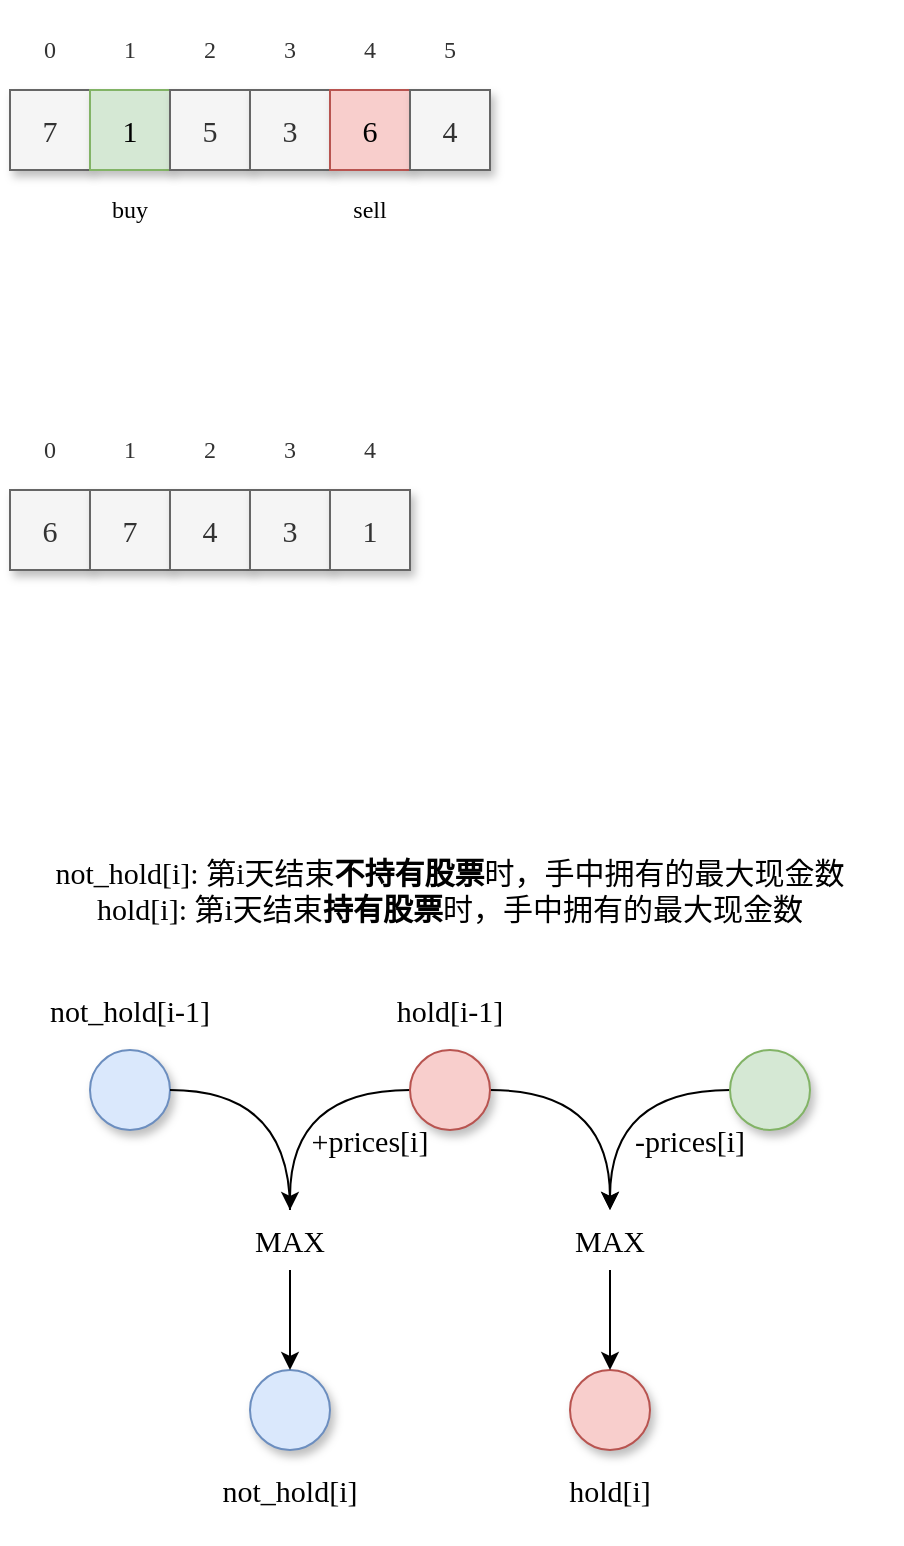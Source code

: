 <mxfile version="16.1.2" type="github">
  <diagram id="b2AI2AnEoEXAJLPSdRdL" name="第 1 页">
    <mxGraphModel dx="1422" dy="794" grid="1" gridSize="10" guides="1" tooltips="1" connect="1" arrows="1" fold="1" page="1" pageScale="1" pageWidth="827" pageHeight="1169" background="#ffffff" math="0" shadow="0">
      <root>
        <mxCell id="0" />
        <mxCell id="1" parent="0" />
        <mxCell id="iuHEyItq7KcDBc3BbFP_-7" value="&lt;font style=&quot;font-size: 12px&quot; face=&quot;Comic Sans MS&quot;&gt;0&lt;/font&gt;" style="rounded=0;whiteSpace=wrap;html=1;fillColor=#f5f5f5;fontColor=#333333;strokeColor=#666666;shadow=1;opacity=0;" parent="1" vertex="1">
          <mxGeometry x="240" y="120" width="40" height="40" as="geometry" />
        </mxCell>
        <mxCell id="iuHEyItq7KcDBc3BbFP_-1" value="&lt;font style=&quot;font-size: 15px&quot; face=&quot;Comic Sans MS&quot;&gt;7&lt;/font&gt;" style="rounded=0;whiteSpace=wrap;html=1;fillColor=#f5f5f5;fontColor=#333333;strokeColor=#666666;shadow=1;" parent="1" vertex="1">
          <mxGeometry x="240" y="160" width="40" height="40" as="geometry" />
        </mxCell>
        <mxCell id="iuHEyItq7KcDBc3BbFP_-2" value="&lt;font style=&quot;font-size: 15px&quot; face=&quot;Comic Sans MS&quot;&gt;1&lt;/font&gt;" style="rounded=0;whiteSpace=wrap;html=1;fillColor=#d5e8d4;strokeColor=#82b366;shadow=1;" parent="1" vertex="1">
          <mxGeometry x="280" y="160" width="40" height="40" as="geometry" />
        </mxCell>
        <mxCell id="iuHEyItq7KcDBc3BbFP_-3" value="&lt;font style=&quot;font-size: 15px&quot; face=&quot;Comic Sans MS&quot;&gt;5&lt;/font&gt;" style="rounded=0;whiteSpace=wrap;html=1;fillColor=#f5f5f5;fontColor=#333333;strokeColor=#666666;shadow=1;" parent="1" vertex="1">
          <mxGeometry x="320" y="160" width="40" height="40" as="geometry" />
        </mxCell>
        <mxCell id="iuHEyItq7KcDBc3BbFP_-4" value="&lt;font style=&quot;font-size: 15px&quot; face=&quot;Comic Sans MS&quot;&gt;3&lt;/font&gt;" style="rounded=0;whiteSpace=wrap;html=1;fillColor=#f5f5f5;fontColor=#333333;strokeColor=#666666;shadow=1;" parent="1" vertex="1">
          <mxGeometry x="360" y="160" width="40" height="40" as="geometry" />
        </mxCell>
        <mxCell id="iuHEyItq7KcDBc3BbFP_-5" value="&lt;font style=&quot;font-size: 15px&quot; face=&quot;Comic Sans MS&quot;&gt;6&lt;/font&gt;" style="rounded=0;whiteSpace=wrap;html=1;fillColor=#f8cecc;strokeColor=#b85450;shadow=1;" parent="1" vertex="1">
          <mxGeometry x="400" y="160" width="40" height="40" as="geometry" />
        </mxCell>
        <mxCell id="iuHEyItq7KcDBc3BbFP_-6" value="&lt;font style=&quot;font-size: 15px&quot; face=&quot;Comic Sans MS&quot;&gt;4&lt;/font&gt;" style="rounded=0;whiteSpace=wrap;html=1;fillColor=#f5f5f5;fontColor=#333333;strokeColor=#666666;shadow=1;" parent="1" vertex="1">
          <mxGeometry x="440" y="160" width="40" height="40" as="geometry" />
        </mxCell>
        <mxCell id="iuHEyItq7KcDBc3BbFP_-13" value="&lt;font style=&quot;font-size: 12px&quot; face=&quot;Comic Sans MS&quot;&gt;1&lt;/font&gt;" style="rounded=0;whiteSpace=wrap;html=1;fillColor=#f5f5f5;fontColor=#333333;strokeColor=#666666;shadow=1;opacity=0;" parent="1" vertex="1">
          <mxGeometry x="280" y="120" width="40" height="40" as="geometry" />
        </mxCell>
        <mxCell id="iuHEyItq7KcDBc3BbFP_-14" value="&lt;font style=&quot;font-size: 12px&quot; face=&quot;Comic Sans MS&quot;&gt;2&lt;/font&gt;" style="rounded=0;whiteSpace=wrap;html=1;fillColor=#f5f5f5;fontColor=#333333;strokeColor=#666666;shadow=1;opacity=0;" parent="1" vertex="1">
          <mxGeometry x="320" y="120" width="40" height="40" as="geometry" />
        </mxCell>
        <mxCell id="iuHEyItq7KcDBc3BbFP_-15" value="&lt;font style=&quot;font-size: 12px&quot; face=&quot;Comic Sans MS&quot;&gt;3&lt;/font&gt;" style="rounded=0;whiteSpace=wrap;html=1;fillColor=#f5f5f5;fontColor=#333333;strokeColor=#666666;shadow=1;opacity=0;" parent="1" vertex="1">
          <mxGeometry x="360" y="120" width="40" height="40" as="geometry" />
        </mxCell>
        <mxCell id="iuHEyItq7KcDBc3BbFP_-16" value="&lt;font style=&quot;font-size: 12px&quot; face=&quot;Comic Sans MS&quot;&gt;4&lt;/font&gt;" style="rounded=0;whiteSpace=wrap;html=1;fillColor=#f5f5f5;fontColor=#333333;strokeColor=#666666;shadow=1;opacity=0;" parent="1" vertex="1">
          <mxGeometry x="400" y="120" width="40" height="40" as="geometry" />
        </mxCell>
        <mxCell id="iuHEyItq7KcDBc3BbFP_-17" value="&lt;font style=&quot;font-size: 12px&quot; face=&quot;Comic Sans MS&quot;&gt;5&lt;/font&gt;" style="rounded=0;whiteSpace=wrap;html=1;fillColor=#f5f5f5;fontColor=#333333;strokeColor=#666666;shadow=1;opacity=0;" parent="1" vertex="1">
          <mxGeometry x="440" y="120" width="40" height="40" as="geometry" />
        </mxCell>
        <mxCell id="iuHEyItq7KcDBc3BbFP_-18" value="buy" style="text;html=1;strokeColor=none;fillColor=none;align=center;verticalAlign=middle;whiteSpace=wrap;rounded=0;shadow=1;fontFamily=Comic Sans MS;fontSize=12;opacity=0;" parent="1" vertex="1">
          <mxGeometry x="280" y="200" width="40" height="40" as="geometry" />
        </mxCell>
        <mxCell id="iuHEyItq7KcDBc3BbFP_-19" value="sell" style="text;html=1;strokeColor=none;fillColor=none;align=center;verticalAlign=middle;whiteSpace=wrap;rounded=0;shadow=1;fontFamily=Comic Sans MS;fontSize=12;opacity=0;" parent="1" vertex="1">
          <mxGeometry x="400" y="200" width="40" height="40" as="geometry" />
        </mxCell>
        <mxCell id="iuHEyItq7KcDBc3BbFP_-20" value="&lt;font style=&quot;font-size: 12px&quot; face=&quot;Comic Sans MS&quot;&gt;0&lt;/font&gt;" style="rounded=0;whiteSpace=wrap;html=1;fillColor=#f5f5f5;fontColor=#333333;strokeColor=#666666;shadow=1;opacity=0;" parent="1" vertex="1">
          <mxGeometry x="240" y="320" width="40" height="40" as="geometry" />
        </mxCell>
        <mxCell id="iuHEyItq7KcDBc3BbFP_-21" value="&lt;font style=&quot;font-size: 15px&quot; face=&quot;Comic Sans MS&quot;&gt;6&lt;/font&gt;" style="rounded=0;whiteSpace=wrap;html=1;fillColor=#f5f5f5;fontColor=#333333;strokeColor=#666666;shadow=1;" parent="1" vertex="1">
          <mxGeometry x="240" y="360" width="40" height="40" as="geometry" />
        </mxCell>
        <mxCell id="iuHEyItq7KcDBc3BbFP_-22" value="&lt;font style=&quot;font-size: 15px&quot; face=&quot;Comic Sans MS&quot;&gt;7&lt;/font&gt;" style="rounded=0;whiteSpace=wrap;html=1;fillColor=#f5f5f5;strokeColor=#666666;shadow=1;fontColor=#333333;" parent="1" vertex="1">
          <mxGeometry x="280" y="360" width="40" height="40" as="geometry" />
        </mxCell>
        <mxCell id="iuHEyItq7KcDBc3BbFP_-23" value="&lt;font style=&quot;font-size: 15px&quot; face=&quot;Comic Sans MS&quot;&gt;4&lt;/font&gt;" style="rounded=0;whiteSpace=wrap;html=1;fillColor=#f5f5f5;fontColor=#333333;strokeColor=#666666;shadow=1;" parent="1" vertex="1">
          <mxGeometry x="320" y="360" width="40" height="40" as="geometry" />
        </mxCell>
        <mxCell id="iuHEyItq7KcDBc3BbFP_-24" value="&lt;font style=&quot;font-size: 15px&quot; face=&quot;Comic Sans MS&quot;&gt;3&lt;/font&gt;" style="rounded=0;whiteSpace=wrap;html=1;fillColor=#f5f5f5;fontColor=#333333;strokeColor=#666666;shadow=1;" parent="1" vertex="1">
          <mxGeometry x="360" y="360" width="40" height="40" as="geometry" />
        </mxCell>
        <mxCell id="iuHEyItq7KcDBc3BbFP_-25" value="&lt;font style=&quot;font-size: 15px&quot; face=&quot;Comic Sans MS&quot;&gt;1&lt;/font&gt;" style="rounded=0;whiteSpace=wrap;html=1;fillColor=#f5f5f5;strokeColor=#666666;shadow=1;fontColor=#333333;" parent="1" vertex="1">
          <mxGeometry x="400" y="360" width="40" height="40" as="geometry" />
        </mxCell>
        <mxCell id="iuHEyItq7KcDBc3BbFP_-27" value="&lt;font style=&quot;font-size: 12px&quot; face=&quot;Comic Sans MS&quot;&gt;1&lt;/font&gt;" style="rounded=0;whiteSpace=wrap;html=1;fillColor=#f5f5f5;fontColor=#333333;strokeColor=#666666;shadow=1;opacity=0;" parent="1" vertex="1">
          <mxGeometry x="280" y="320" width="40" height="40" as="geometry" />
        </mxCell>
        <mxCell id="iuHEyItq7KcDBc3BbFP_-28" value="&lt;font style=&quot;font-size: 12px&quot; face=&quot;Comic Sans MS&quot;&gt;2&lt;/font&gt;" style="rounded=0;whiteSpace=wrap;html=1;fillColor=#f5f5f5;fontColor=#333333;strokeColor=#666666;shadow=1;opacity=0;" parent="1" vertex="1">
          <mxGeometry x="320" y="320" width="40" height="40" as="geometry" />
        </mxCell>
        <mxCell id="iuHEyItq7KcDBc3BbFP_-29" value="&lt;font style=&quot;font-size: 12px&quot; face=&quot;Comic Sans MS&quot;&gt;3&lt;/font&gt;" style="rounded=0;whiteSpace=wrap;html=1;fillColor=#f5f5f5;fontColor=#333333;strokeColor=#666666;shadow=1;opacity=0;" parent="1" vertex="1">
          <mxGeometry x="360" y="320" width="40" height="40" as="geometry" />
        </mxCell>
        <mxCell id="iuHEyItq7KcDBc3BbFP_-30" value="&lt;font style=&quot;font-size: 12px&quot; face=&quot;Comic Sans MS&quot;&gt;4&lt;/font&gt;" style="rounded=0;whiteSpace=wrap;html=1;fillColor=#f5f5f5;fontColor=#333333;strokeColor=#666666;shadow=1;opacity=0;" parent="1" vertex="1">
          <mxGeometry x="400" y="320" width="40" height="40" as="geometry" />
        </mxCell>
        <mxCell id="aEXjrjwA9w9-HmDL8SVT-1" value="" style="ellipse;whiteSpace=wrap;html=1;aspect=fixed;shadow=1;fillColor=#dae8fc;strokeColor=#6c8ebf;" vertex="1" parent="1">
          <mxGeometry x="280" y="640" width="40" height="40" as="geometry" />
        </mxCell>
        <mxCell id="aEXjrjwA9w9-HmDL8SVT-2" value="" style="ellipse;whiteSpace=wrap;html=1;aspect=fixed;shadow=1;fillColor=#dae8fc;strokeColor=#6c8ebf;" vertex="1" parent="1">
          <mxGeometry x="360" y="800" width="40" height="40" as="geometry" />
        </mxCell>
        <mxCell id="aEXjrjwA9w9-HmDL8SVT-5" value="&lt;font style=&quot;font-size: 15px&quot;&gt;not_hold[i-1]&lt;/font&gt;" style="text;html=1;strokeColor=none;fillColor=none;align=center;verticalAlign=middle;whiteSpace=wrap;rounded=0;shadow=1;fontFamily=Comic Sans MS;" vertex="1" parent="1">
          <mxGeometry x="240" y="600" width="120" height="40" as="geometry" />
        </mxCell>
        <mxCell id="aEXjrjwA9w9-HmDL8SVT-6" value="&lt;font style=&quot;font-size: 15px&quot;&gt;not_hold[i]: 第i天结束&lt;b&gt;不持有股票&lt;/b&gt;时，&lt;span&gt;手中拥有的最大现金数&lt;br&gt;&lt;/span&gt;hold[i]: 第i天结束&lt;b&gt;持有股票&lt;/b&gt;时，手中拥有的最大现金数&lt;/font&gt;&lt;span&gt;&lt;br&gt;&lt;/span&gt;&lt;div class=&quot;okr-block-clipboard&quot;&gt;&lt;/div&gt;" style="text;html=1;strokeColor=none;fillColor=none;align=center;verticalAlign=middle;whiteSpace=wrap;rounded=0;shadow=1;fontFamily=Comic Sans MS;" vertex="1" parent="1">
          <mxGeometry x="240" y="520" width="440" height="80" as="geometry" />
        </mxCell>
        <mxCell id="aEXjrjwA9w9-HmDL8SVT-8" style="edgeStyle=orthogonalEdgeStyle;curved=1;rounded=0;orthogonalLoop=1;jettySize=auto;html=1;exitX=0;exitY=0.5;exitDx=0;exitDy=0;fontFamily=Comic Sans MS;" edge="1" parent="1" source="aEXjrjwA9w9-HmDL8SVT-7" target="aEXjrjwA9w9-HmDL8SVT-11">
          <mxGeometry relative="1" as="geometry" />
        </mxCell>
        <mxCell id="aEXjrjwA9w9-HmDL8SVT-25" style="edgeStyle=orthogonalEdgeStyle;curved=1;rounded=0;orthogonalLoop=1;jettySize=auto;html=1;exitX=1;exitY=0.5;exitDx=0;exitDy=0;fontFamily=Comic Sans MS;fontSize=15;" edge="1" parent="1" source="aEXjrjwA9w9-HmDL8SVT-7" target="aEXjrjwA9w9-HmDL8SVT-23">
          <mxGeometry relative="1" as="geometry" />
        </mxCell>
        <mxCell id="aEXjrjwA9w9-HmDL8SVT-7" value="" style="ellipse;whiteSpace=wrap;html=1;aspect=fixed;shadow=1;fillColor=#f8cecc;strokeColor=#b85450;" vertex="1" parent="1">
          <mxGeometry x="440" y="640" width="40" height="40" as="geometry" />
        </mxCell>
        <mxCell id="aEXjrjwA9w9-HmDL8SVT-9" value="&lt;font style=&quot;font-size: 15px&quot;&gt;&lt;span&gt;+prices[i]&lt;/span&gt;&lt;/font&gt;&lt;div class=&quot;okr-block-clipboard&quot;&gt;&lt;/div&gt;" style="text;html=1;strokeColor=none;fillColor=none;align=center;verticalAlign=middle;whiteSpace=wrap;rounded=0;shadow=1;fontFamily=Comic Sans MS;" vertex="1" parent="1">
          <mxGeometry x="380" y="670" width="80" height="30" as="geometry" />
        </mxCell>
        <mxCell id="aEXjrjwA9w9-HmDL8SVT-10" value="&lt;font style=&quot;font-size: 15px&quot;&gt;not_hold[i]&lt;/font&gt;" style="text;html=1;strokeColor=none;fillColor=none;align=center;verticalAlign=middle;whiteSpace=wrap;rounded=0;shadow=1;fontFamily=Comic Sans MS;" vertex="1" parent="1">
          <mxGeometry x="320" y="840" width="120" height="40" as="geometry" />
        </mxCell>
        <mxCell id="aEXjrjwA9w9-HmDL8SVT-13" style="edgeStyle=orthogonalEdgeStyle;curved=1;rounded=0;orthogonalLoop=1;jettySize=auto;html=1;exitX=0.5;exitY=1;exitDx=0;exitDy=0;entryX=0.5;entryY=0;entryDx=0;entryDy=0;fontFamily=Comic Sans MS;fontSize=15;" edge="1" parent="1" source="aEXjrjwA9w9-HmDL8SVT-11" target="aEXjrjwA9w9-HmDL8SVT-2">
          <mxGeometry relative="1" as="geometry" />
        </mxCell>
        <mxCell id="aEXjrjwA9w9-HmDL8SVT-11" value="MAX" style="text;html=1;strokeColor=none;fillColor=none;align=center;verticalAlign=middle;whiteSpace=wrap;rounded=0;shadow=1;fontFamily=Comic Sans MS;fontSize=15;" vertex="1" parent="1">
          <mxGeometry x="350" y="720" width="60" height="30" as="geometry" />
        </mxCell>
        <mxCell id="aEXjrjwA9w9-HmDL8SVT-12" value="" style="rounded=0;orthogonalLoop=1;jettySize=auto;html=1;exitX=1;exitY=0.5;exitDx=0;exitDy=0;entryX=0.5;entryY=0;entryDx=0;entryDy=0;edgeStyle=orthogonalEdgeStyle;curved=1;endArrow=none;" edge="1" parent="1" source="aEXjrjwA9w9-HmDL8SVT-1" target="aEXjrjwA9w9-HmDL8SVT-11">
          <mxGeometry relative="1" as="geometry">
            <mxPoint x="320" y="660" as="sourcePoint" />
            <mxPoint x="380" y="800" as="targetPoint" />
          </mxGeometry>
        </mxCell>
        <mxCell id="aEXjrjwA9w9-HmDL8SVT-15" value="" style="ellipse;whiteSpace=wrap;html=1;aspect=fixed;shadow=1;fillColor=#f8cecc;strokeColor=#b85450;" vertex="1" parent="1">
          <mxGeometry x="520" y="800" width="40" height="40" as="geometry" />
        </mxCell>
        <mxCell id="aEXjrjwA9w9-HmDL8SVT-16" value="&lt;font style=&quot;font-size: 15px&quot;&gt;hold[i-1]&lt;/font&gt;" style="text;html=1;strokeColor=none;fillColor=none;align=center;verticalAlign=middle;whiteSpace=wrap;rounded=0;shadow=1;fontFamily=Comic Sans MS;" vertex="1" parent="1">
          <mxGeometry x="420" y="600" width="80" height="40" as="geometry" />
        </mxCell>
        <mxCell id="aEXjrjwA9w9-HmDL8SVT-18" style="edgeStyle=orthogonalEdgeStyle;curved=1;rounded=0;orthogonalLoop=1;jettySize=auto;html=1;exitX=0;exitY=0.5;exitDx=0;exitDy=0;fontFamily=Comic Sans MS;" edge="1" parent="1" source="aEXjrjwA9w9-HmDL8SVT-19" target="aEXjrjwA9w9-HmDL8SVT-23">
          <mxGeometry relative="1" as="geometry" />
        </mxCell>
        <mxCell id="aEXjrjwA9w9-HmDL8SVT-19" value="" style="ellipse;whiteSpace=wrap;html=1;aspect=fixed;shadow=1;fillColor=#d5e8d4;strokeColor=#82b366;" vertex="1" parent="1">
          <mxGeometry x="600" y="640" width="40" height="40" as="geometry" />
        </mxCell>
        <mxCell id="aEXjrjwA9w9-HmDL8SVT-20" value="&lt;font style=&quot;font-size: 15px&quot;&gt;&lt;span&gt;-prices[i]&lt;/span&gt;&lt;/font&gt;&lt;div class=&quot;okr-block-clipboard&quot;&gt;&lt;/div&gt;" style="text;html=1;strokeColor=none;fillColor=none;align=center;verticalAlign=middle;whiteSpace=wrap;rounded=0;shadow=1;fontFamily=Comic Sans MS;" vertex="1" parent="1">
          <mxGeometry x="540" y="670" width="80" height="30" as="geometry" />
        </mxCell>
        <mxCell id="aEXjrjwA9w9-HmDL8SVT-21" value="&lt;font style=&quot;font-size: 15px&quot;&gt;hold[i]&lt;/font&gt;" style="text;html=1;strokeColor=none;fillColor=none;align=center;verticalAlign=middle;whiteSpace=wrap;rounded=0;shadow=1;fontFamily=Comic Sans MS;" vertex="1" parent="1">
          <mxGeometry x="480" y="840" width="120" height="40" as="geometry" />
        </mxCell>
        <mxCell id="aEXjrjwA9w9-HmDL8SVT-22" style="edgeStyle=orthogonalEdgeStyle;curved=1;rounded=0;orthogonalLoop=1;jettySize=auto;html=1;exitX=0.5;exitY=1;exitDx=0;exitDy=0;entryX=0.5;entryY=0;entryDx=0;entryDy=0;fontFamily=Comic Sans MS;fontSize=15;" edge="1" parent="1" source="aEXjrjwA9w9-HmDL8SVT-23" target="aEXjrjwA9w9-HmDL8SVT-15">
          <mxGeometry relative="1" as="geometry" />
        </mxCell>
        <mxCell id="aEXjrjwA9w9-HmDL8SVT-23" value="MAX" style="text;html=1;strokeColor=none;fillColor=none;align=center;verticalAlign=middle;whiteSpace=wrap;rounded=0;shadow=1;fontFamily=Comic Sans MS;fontSize=15;" vertex="1" parent="1">
          <mxGeometry x="510" y="720" width="60" height="30" as="geometry" />
        </mxCell>
      </root>
    </mxGraphModel>
  </diagram>
</mxfile>

